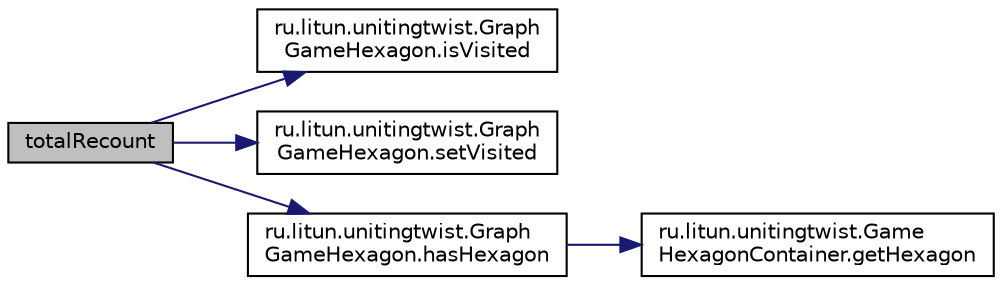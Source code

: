 digraph "totalRecount"
{
  edge [fontname="Helvetica",fontsize="10",labelfontname="Helvetica",labelfontsize="10"];
  node [fontname="Helvetica",fontsize="10",shape=record];
  rankdir="LR";
  Node61 [label="totalRecount",height=0.2,width=0.4,color="black", fillcolor="grey75", style="filled", fontcolor="black"];
  Node61 -> Node62 [color="midnightblue",fontsize="10",style="solid",fontname="Helvetica"];
  Node62 [label="ru.litun.unitingtwist.Graph\lGameHexagon.isVisited",height=0.2,width=0.4,color="black", fillcolor="white", style="filled",URL="$classru_1_1litun_1_1unitingtwist_1_1_graph_game_hexagon.html#a2d5373d59efa89d4024c56515402d097"];
  Node61 -> Node63 [color="midnightblue",fontsize="10",style="solid",fontname="Helvetica"];
  Node63 [label="ru.litun.unitingtwist.Graph\lGameHexagon.setVisited",height=0.2,width=0.4,color="black", fillcolor="white", style="filled",URL="$classru_1_1litun_1_1unitingtwist_1_1_graph_game_hexagon.html#a5e654106f2076606fd907476f80518c6"];
  Node61 -> Node64 [color="midnightblue",fontsize="10",style="solid",fontname="Helvetica"];
  Node64 [label="ru.litun.unitingtwist.Graph\lGameHexagon.hasHexagon",height=0.2,width=0.4,color="black", fillcolor="white", style="filled",URL="$classru_1_1litun_1_1unitingtwist_1_1_graph_game_hexagon.html#ab614a366b275084140dc6b158d395887"];
  Node64 -> Node65 [color="midnightblue",fontsize="10",style="solid",fontname="Helvetica"];
  Node65 [label="ru.litun.unitingtwist.Game\lHexagonContainer.getHexagon",height=0.2,width=0.4,color="black", fillcolor="white", style="filled",URL="$classru_1_1litun_1_1unitingtwist_1_1_game_hexagon_container.html#a27b622ba75ab99568513b95d4a5c1bd1"];
}
